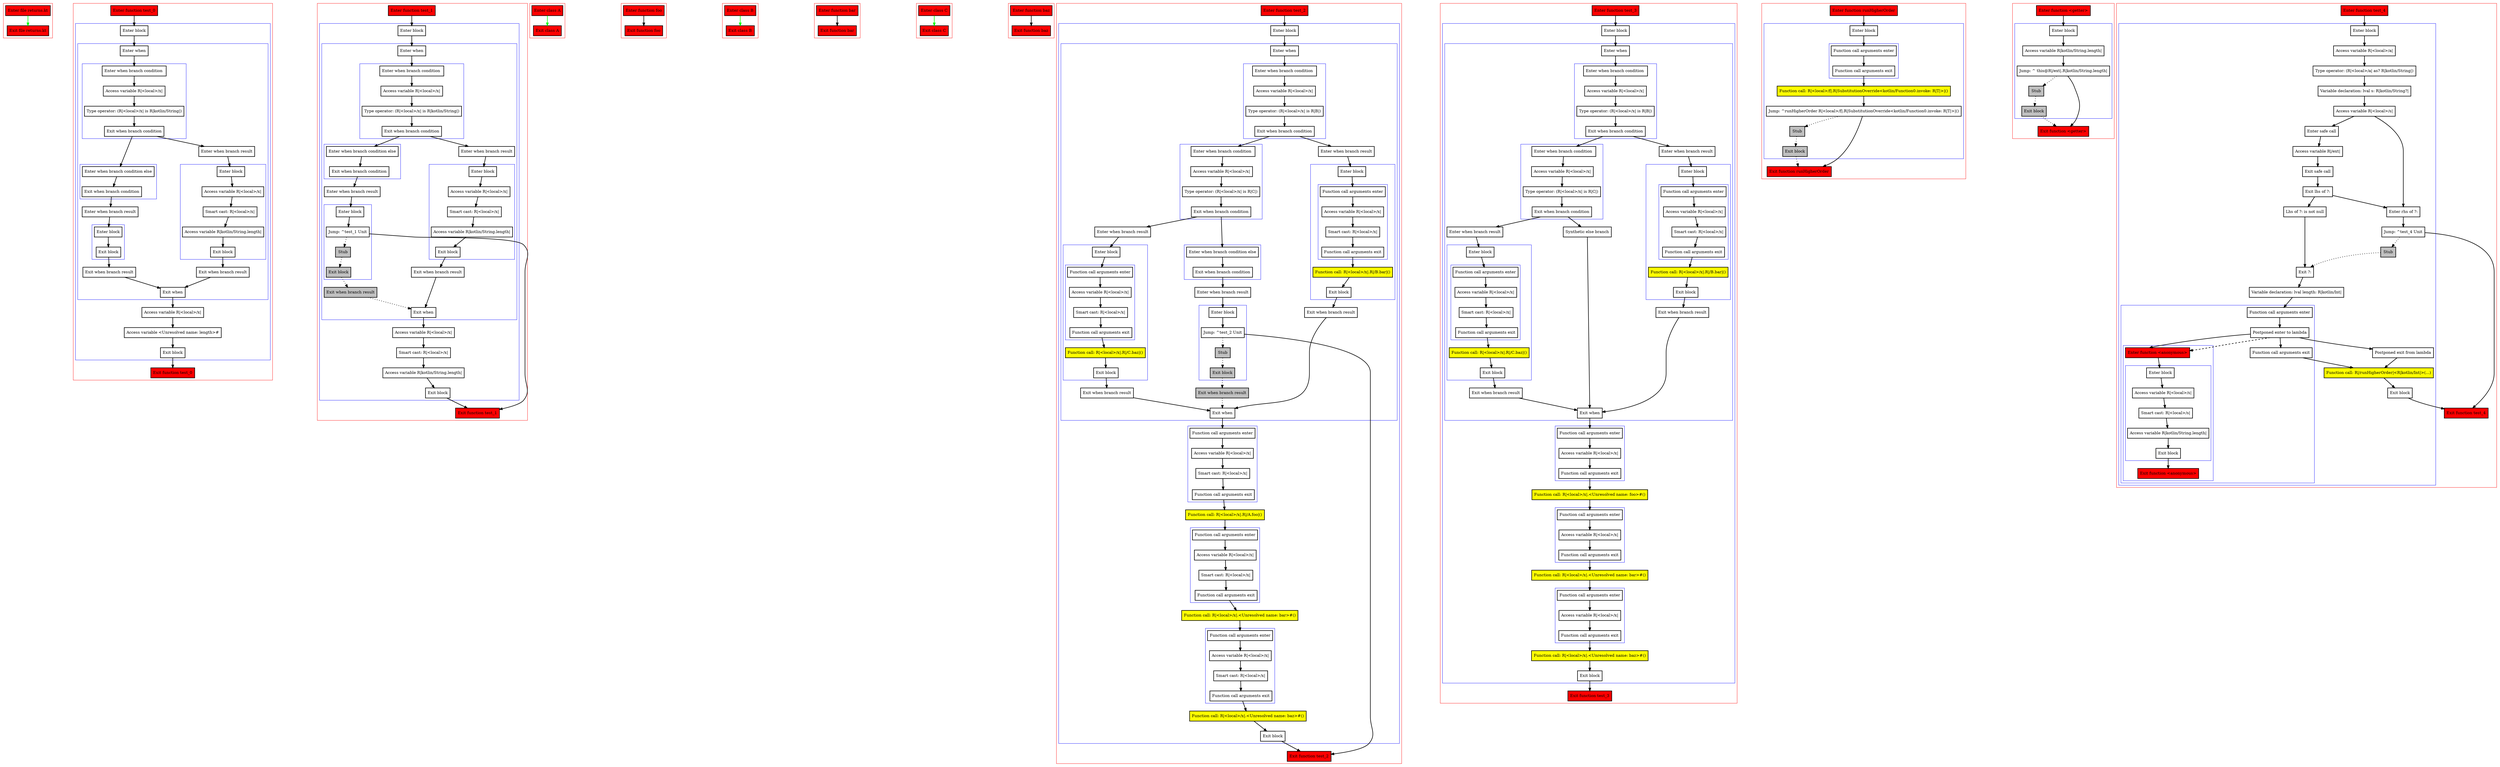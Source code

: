 digraph returns_kt {
    graph [nodesep=3]
    node [shape=box penwidth=2]
    edge [penwidth=2]

    subgraph cluster_0 {
        color=red
        0 [label="Enter file returns.kt" style="filled" fillcolor=red];
        1 [label="Exit file returns.kt" style="filled" fillcolor=red];
    }
    0 -> {1} [color=green];

    subgraph cluster_1 {
        color=red
        2 [label="Enter function test_0" style="filled" fillcolor=red];
        subgraph cluster_2 {
            color=blue
            3 [label="Enter block"];
            subgraph cluster_3 {
                color=blue
                4 [label="Enter when"];
                subgraph cluster_4 {
                    color=blue
                    5 [label="Enter when branch condition "];
                    6 [label="Access variable R|<local>/x|"];
                    7 [label="Type operator: (R|<local>/x| is R|kotlin/String|)"];
                    8 [label="Exit when branch condition"];
                }
                subgraph cluster_5 {
                    color=blue
                    9 [label="Enter when branch condition else"];
                    10 [label="Exit when branch condition"];
                }
                11 [label="Enter when branch result"];
                subgraph cluster_6 {
                    color=blue
                    12 [label="Enter block"];
                    13 [label="Exit block"];
                }
                14 [label="Exit when branch result"];
                15 [label="Enter when branch result"];
                subgraph cluster_7 {
                    color=blue
                    16 [label="Enter block"];
                    17 [label="Access variable R|<local>/x|"];
                    18 [label="Smart cast: R|<local>/x|"];
                    19 [label="Access variable R|kotlin/String.length|"];
                    20 [label="Exit block"];
                }
                21 [label="Exit when branch result"];
                22 [label="Exit when"];
            }
            23 [label="Access variable R|<local>/x|"];
            24 [label="Access variable <Unresolved name: length>#"];
            25 [label="Exit block"];
        }
        26 [label="Exit function test_0" style="filled" fillcolor=red];
    }
    2 -> {3};
    3 -> {4};
    4 -> {5};
    5 -> {6};
    6 -> {7};
    7 -> {8};
    8 -> {9 15};
    9 -> {10};
    10 -> {11};
    11 -> {12};
    12 -> {13};
    13 -> {14};
    14 -> {22};
    15 -> {16};
    16 -> {17};
    17 -> {18};
    18 -> {19};
    19 -> {20};
    20 -> {21};
    21 -> {22};
    22 -> {23};
    23 -> {24};
    24 -> {25};
    25 -> {26};

    subgraph cluster_8 {
        color=red
        27 [label="Enter function test_1" style="filled" fillcolor=red];
        subgraph cluster_9 {
            color=blue
            28 [label="Enter block"];
            subgraph cluster_10 {
                color=blue
                29 [label="Enter when"];
                subgraph cluster_11 {
                    color=blue
                    30 [label="Enter when branch condition "];
                    31 [label="Access variable R|<local>/x|"];
                    32 [label="Type operator: (R|<local>/x| is R|kotlin/String|)"];
                    33 [label="Exit when branch condition"];
                }
                subgraph cluster_12 {
                    color=blue
                    34 [label="Enter when branch condition else"];
                    35 [label="Exit when branch condition"];
                }
                36 [label="Enter when branch result"];
                subgraph cluster_13 {
                    color=blue
                    37 [label="Enter block"];
                    38 [label="Jump: ^test_1 Unit"];
                    39 [label="Stub" style="filled" fillcolor=gray];
                    40 [label="Exit block" style="filled" fillcolor=gray];
                }
                41 [label="Exit when branch result" style="filled" fillcolor=gray];
                42 [label="Enter when branch result"];
                subgraph cluster_14 {
                    color=blue
                    43 [label="Enter block"];
                    44 [label="Access variable R|<local>/x|"];
                    45 [label="Smart cast: R|<local>/x|"];
                    46 [label="Access variable R|kotlin/String.length|"];
                    47 [label="Exit block"];
                }
                48 [label="Exit when branch result"];
                49 [label="Exit when"];
            }
            50 [label="Access variable R|<local>/x|"];
            51 [label="Smart cast: R|<local>/x|"];
            52 [label="Access variable R|kotlin/String.length|"];
            53 [label="Exit block"];
        }
        54 [label="Exit function test_1" style="filled" fillcolor=red];
    }
    27 -> {28};
    28 -> {29};
    29 -> {30};
    30 -> {31};
    31 -> {32};
    32 -> {33};
    33 -> {34 42};
    34 -> {35};
    35 -> {36};
    36 -> {37};
    37 -> {38};
    38 -> {54};
    38 -> {39} [style=dotted];
    39 -> {40} [style=dotted];
    40 -> {41} [style=dotted];
    41 -> {49} [style=dotted];
    42 -> {43};
    43 -> {44};
    44 -> {45};
    45 -> {46};
    46 -> {47};
    47 -> {48};
    48 -> {49};
    49 -> {50};
    50 -> {51};
    51 -> {52};
    52 -> {53};
    53 -> {54};

    subgraph cluster_15 {
        color=red
        55 [label="Enter class A" style="filled" fillcolor=red];
        56 [label="Exit class A" style="filled" fillcolor=red];
    }
    55 -> {56} [color=green];

    subgraph cluster_16 {
        color=red
        57 [label="Enter function foo" style="filled" fillcolor=red];
        58 [label="Exit function foo" style="filled" fillcolor=red];
    }
    57 -> {58};

    subgraph cluster_17 {
        color=red
        59 [label="Enter class B" style="filled" fillcolor=red];
        60 [label="Exit class B" style="filled" fillcolor=red];
    }
    59 -> {60} [color=green];

    subgraph cluster_18 {
        color=red
        61 [label="Enter function bar" style="filled" fillcolor=red];
        62 [label="Exit function bar" style="filled" fillcolor=red];
    }
    61 -> {62};

    subgraph cluster_19 {
        color=red
        63 [label="Enter class C" style="filled" fillcolor=red];
        64 [label="Exit class C" style="filled" fillcolor=red];
    }
    63 -> {64} [color=green];

    subgraph cluster_20 {
        color=red
        65 [label="Enter function baz" style="filled" fillcolor=red];
        66 [label="Exit function baz" style="filled" fillcolor=red];
    }
    65 -> {66};

    subgraph cluster_21 {
        color=red
        67 [label="Enter function test_2" style="filled" fillcolor=red];
        subgraph cluster_22 {
            color=blue
            68 [label="Enter block"];
            subgraph cluster_23 {
                color=blue
                69 [label="Enter when"];
                subgraph cluster_24 {
                    color=blue
                    70 [label="Enter when branch condition "];
                    71 [label="Access variable R|<local>/x|"];
                    72 [label="Type operator: (R|<local>/x| is R|B|)"];
                    73 [label="Exit when branch condition"];
                }
                subgraph cluster_25 {
                    color=blue
                    74 [label="Enter when branch condition "];
                    75 [label="Access variable R|<local>/x|"];
                    76 [label="Type operator: (R|<local>/x| is R|C|)"];
                    77 [label="Exit when branch condition"];
                }
                subgraph cluster_26 {
                    color=blue
                    78 [label="Enter when branch condition else"];
                    79 [label="Exit when branch condition"];
                }
                80 [label="Enter when branch result"];
                subgraph cluster_27 {
                    color=blue
                    81 [label="Enter block"];
                    82 [label="Jump: ^test_2 Unit"];
                    83 [label="Stub" style="filled" fillcolor=gray];
                    84 [label="Exit block" style="filled" fillcolor=gray];
                }
                85 [label="Exit when branch result" style="filled" fillcolor=gray];
                86 [label="Enter when branch result"];
                subgraph cluster_28 {
                    color=blue
                    87 [label="Enter block"];
                    subgraph cluster_29 {
                        color=blue
                        88 [label="Function call arguments enter"];
                        89 [label="Access variable R|<local>/x|"];
                        90 [label="Smart cast: R|<local>/x|"];
                        91 [label="Function call arguments exit"];
                    }
                    92 [label="Function call: R|<local>/x|.R|/C.baz|()" style="filled" fillcolor=yellow];
                    93 [label="Exit block"];
                }
                94 [label="Exit when branch result"];
                95 [label="Enter when branch result"];
                subgraph cluster_30 {
                    color=blue
                    96 [label="Enter block"];
                    subgraph cluster_31 {
                        color=blue
                        97 [label="Function call arguments enter"];
                        98 [label="Access variable R|<local>/x|"];
                        99 [label="Smart cast: R|<local>/x|"];
                        100 [label="Function call arguments exit"];
                    }
                    101 [label="Function call: R|<local>/x|.R|/B.bar|()" style="filled" fillcolor=yellow];
                    102 [label="Exit block"];
                }
                103 [label="Exit when branch result"];
                104 [label="Exit when"];
            }
            subgraph cluster_32 {
                color=blue
                105 [label="Function call arguments enter"];
                106 [label="Access variable R|<local>/x|"];
                107 [label="Smart cast: R|<local>/x|"];
                108 [label="Function call arguments exit"];
            }
            109 [label="Function call: R|<local>/x|.R|/A.foo|()" style="filled" fillcolor=yellow];
            subgraph cluster_33 {
                color=blue
                110 [label="Function call arguments enter"];
                111 [label="Access variable R|<local>/x|"];
                112 [label="Smart cast: R|<local>/x|"];
                113 [label="Function call arguments exit"];
            }
            114 [label="Function call: R|<local>/x|.<Unresolved name: bar>#()" style="filled" fillcolor=yellow];
            subgraph cluster_34 {
                color=blue
                115 [label="Function call arguments enter"];
                116 [label="Access variable R|<local>/x|"];
                117 [label="Smart cast: R|<local>/x|"];
                118 [label="Function call arguments exit"];
            }
            119 [label="Function call: R|<local>/x|.<Unresolved name: baz>#()" style="filled" fillcolor=yellow];
            120 [label="Exit block"];
        }
        121 [label="Exit function test_2" style="filled" fillcolor=red];
    }
    67 -> {68};
    68 -> {69};
    69 -> {70};
    70 -> {71};
    71 -> {72};
    72 -> {73};
    73 -> {74 95};
    74 -> {75};
    75 -> {76};
    76 -> {77};
    77 -> {78 86};
    78 -> {79};
    79 -> {80};
    80 -> {81};
    81 -> {82};
    82 -> {121};
    82 -> {83} [style=dotted];
    83 -> {84} [style=dotted];
    84 -> {85} [style=dotted];
    85 -> {104} [style=dotted];
    86 -> {87};
    87 -> {88};
    88 -> {89};
    89 -> {90};
    90 -> {91};
    91 -> {92};
    92 -> {93};
    93 -> {94};
    94 -> {104};
    95 -> {96};
    96 -> {97};
    97 -> {98};
    98 -> {99};
    99 -> {100};
    100 -> {101};
    101 -> {102};
    102 -> {103};
    103 -> {104};
    104 -> {105};
    105 -> {106};
    106 -> {107};
    107 -> {108};
    108 -> {109};
    109 -> {110};
    110 -> {111};
    111 -> {112};
    112 -> {113};
    113 -> {114};
    114 -> {115};
    115 -> {116};
    116 -> {117};
    117 -> {118};
    118 -> {119};
    119 -> {120};
    120 -> {121};

    subgraph cluster_35 {
        color=red
        122 [label="Enter function test_3" style="filled" fillcolor=red];
        subgraph cluster_36 {
            color=blue
            123 [label="Enter block"];
            subgraph cluster_37 {
                color=blue
                124 [label="Enter when"];
                subgraph cluster_38 {
                    color=blue
                    125 [label="Enter when branch condition "];
                    126 [label="Access variable R|<local>/x|"];
                    127 [label="Type operator: (R|<local>/x| is R|B|)"];
                    128 [label="Exit when branch condition"];
                }
                subgraph cluster_39 {
                    color=blue
                    129 [label="Enter when branch condition "];
                    130 [label="Access variable R|<local>/x|"];
                    131 [label="Type operator: (R|<local>/x| is R|C|)"];
                    132 [label="Exit when branch condition"];
                }
                133 [label="Synthetic else branch"];
                134 [label="Enter when branch result"];
                subgraph cluster_40 {
                    color=blue
                    135 [label="Enter block"];
                    subgraph cluster_41 {
                        color=blue
                        136 [label="Function call arguments enter"];
                        137 [label="Access variable R|<local>/x|"];
                        138 [label="Smart cast: R|<local>/x|"];
                        139 [label="Function call arguments exit"];
                    }
                    140 [label="Function call: R|<local>/x|.R|/C.baz|()" style="filled" fillcolor=yellow];
                    141 [label="Exit block"];
                }
                142 [label="Exit when branch result"];
                143 [label="Enter when branch result"];
                subgraph cluster_42 {
                    color=blue
                    144 [label="Enter block"];
                    subgraph cluster_43 {
                        color=blue
                        145 [label="Function call arguments enter"];
                        146 [label="Access variable R|<local>/x|"];
                        147 [label="Smart cast: R|<local>/x|"];
                        148 [label="Function call arguments exit"];
                    }
                    149 [label="Function call: R|<local>/x|.R|/B.bar|()" style="filled" fillcolor=yellow];
                    150 [label="Exit block"];
                }
                151 [label="Exit when branch result"];
                152 [label="Exit when"];
            }
            subgraph cluster_44 {
                color=blue
                153 [label="Function call arguments enter"];
                154 [label="Access variable R|<local>/x|"];
                155 [label="Function call arguments exit"];
            }
            156 [label="Function call: R|<local>/x|.<Unresolved name: foo>#()" style="filled" fillcolor=yellow];
            subgraph cluster_45 {
                color=blue
                157 [label="Function call arguments enter"];
                158 [label="Access variable R|<local>/x|"];
                159 [label="Function call arguments exit"];
            }
            160 [label="Function call: R|<local>/x|.<Unresolved name: bar>#()" style="filled" fillcolor=yellow];
            subgraph cluster_46 {
                color=blue
                161 [label="Function call arguments enter"];
                162 [label="Access variable R|<local>/x|"];
                163 [label="Function call arguments exit"];
            }
            164 [label="Function call: R|<local>/x|.<Unresolved name: baz>#()" style="filled" fillcolor=yellow];
            165 [label="Exit block"];
        }
        166 [label="Exit function test_3" style="filled" fillcolor=red];
    }
    122 -> {123};
    123 -> {124};
    124 -> {125};
    125 -> {126};
    126 -> {127};
    127 -> {128};
    128 -> {129 143};
    129 -> {130};
    130 -> {131};
    131 -> {132};
    132 -> {133 134};
    133 -> {152};
    134 -> {135};
    135 -> {136};
    136 -> {137};
    137 -> {138};
    138 -> {139};
    139 -> {140};
    140 -> {141};
    141 -> {142};
    142 -> {152};
    143 -> {144};
    144 -> {145};
    145 -> {146};
    146 -> {147};
    147 -> {148};
    148 -> {149};
    149 -> {150};
    150 -> {151};
    151 -> {152};
    152 -> {153};
    153 -> {154};
    154 -> {155};
    155 -> {156};
    156 -> {157};
    157 -> {158};
    158 -> {159};
    159 -> {160};
    160 -> {161};
    161 -> {162};
    162 -> {163};
    163 -> {164};
    164 -> {165};
    165 -> {166};

    subgraph cluster_47 {
        color=red
        167 [label="Enter function runHigherOrder" style="filled" fillcolor=red];
        subgraph cluster_48 {
            color=blue
            168 [label="Enter block"];
            subgraph cluster_49 {
                color=blue
                169 [label="Function call arguments enter"];
                170 [label="Function call arguments exit"];
            }
            171 [label="Function call: R|<local>/f|.R|SubstitutionOverride<kotlin/Function0.invoke: R|T|>|()" style="filled" fillcolor=yellow];
            172 [label="Jump: ^runHigherOrder R|<local>/f|.R|SubstitutionOverride<kotlin/Function0.invoke: R|T|>|()"];
            173 [label="Stub" style="filled" fillcolor=gray];
            174 [label="Exit block" style="filled" fillcolor=gray];
        }
        175 [label="Exit function runHigherOrder" style="filled" fillcolor=red];
    }
    167 -> {168};
    168 -> {169};
    169 -> {170};
    170 -> {171};
    171 -> {172};
    172 -> {175};
    172 -> {173} [style=dotted];
    173 -> {174} [style=dotted];
    174 -> {175} [style=dotted];

    subgraph cluster_50 {
        color=red
        176 [label="Enter function <getter>" style="filled" fillcolor=red];
        subgraph cluster_51 {
            color=blue
            177 [label="Enter block"];
            178 [label="Access variable R|kotlin/String.length|"];
            179 [label="Jump: ^ this@R|/ext|.R|kotlin/String.length|"];
            180 [label="Stub" style="filled" fillcolor=gray];
            181 [label="Exit block" style="filled" fillcolor=gray];
        }
        182 [label="Exit function <getter>" style="filled" fillcolor=red];
    }
    176 -> {177};
    177 -> {178};
    178 -> {179};
    179 -> {182};
    179 -> {180} [style=dotted];
    180 -> {181} [style=dotted];
    181 -> {182} [style=dotted];

    subgraph cluster_52 {
        color=red
        183 [label="Enter function test_4" style="filled" fillcolor=red];
        subgraph cluster_53 {
            color=blue
            184 [label="Enter block"];
            185 [label="Access variable R|<local>/a|"];
            186 [label="Type operator: (R|<local>/a| as? R|kotlin/String|)"];
            187 [label="Variable declaration: lval s: R|kotlin/String?|"];
            188 [label="Access variable R|<local>/s|"];
            189 [label="Enter safe call"];
            190 [label="Access variable R|/ext|"];
            191 [label="Exit safe call"];
            192 [label="Exit lhs of ?:"];
            193 [label="Enter rhs of ?:"];
            194 [label="Jump: ^test_4 Unit"];
            195 [label="Stub" style="filled" fillcolor=gray];
            196 [label="Lhs of ?: is not null"];
            197 [label="Exit ?:"];
            198 [label="Variable declaration: lval length: R|kotlin/Int|"];
            subgraph cluster_54 {
                color=blue
                199 [label="Function call arguments enter"];
                200 [label="Postponed enter to lambda"];
                subgraph cluster_55 {
                    color=blue
                    201 [label="Enter function <anonymous>" style="filled" fillcolor=red];
                    subgraph cluster_56 {
                        color=blue
                        202 [label="Enter block"];
                        203 [label="Access variable R|<local>/s|"];
                        204 [label="Smart cast: R|<local>/s|"];
                        205 [label="Access variable R|kotlin/String.length|"];
                        206 [label="Exit block"];
                    }
                    207 [label="Exit function <anonymous>" style="filled" fillcolor=red];
                }
                208 [label="Function call arguments exit"];
            }
            209 [label="Postponed exit from lambda"];
            210 [label="Function call: R|/runHigherOrder|<R|kotlin/Int|>(...)" style="filled" fillcolor=yellow];
            211 [label="Exit block"];
        }
        212 [label="Exit function test_4" style="filled" fillcolor=red];
    }
    183 -> {184};
    184 -> {185};
    185 -> {186};
    186 -> {187};
    187 -> {188};
    188 -> {189 193};
    189 -> {190};
    190 -> {191};
    191 -> {192};
    192 -> {193 196};
    193 -> {194};
    194 -> {212};
    194 -> {195} [style=dotted];
    195 -> {197} [style=dotted];
    196 -> {197};
    197 -> {198};
    198 -> {199};
    199 -> {200};
    200 -> {201 208 209};
    200 -> {201} [style=dashed];
    201 -> {202};
    202 -> {203};
    203 -> {204};
    204 -> {205};
    205 -> {206};
    206 -> {207};
    208 -> {210};
    209 -> {210};
    210 -> {211};
    211 -> {212};

}
